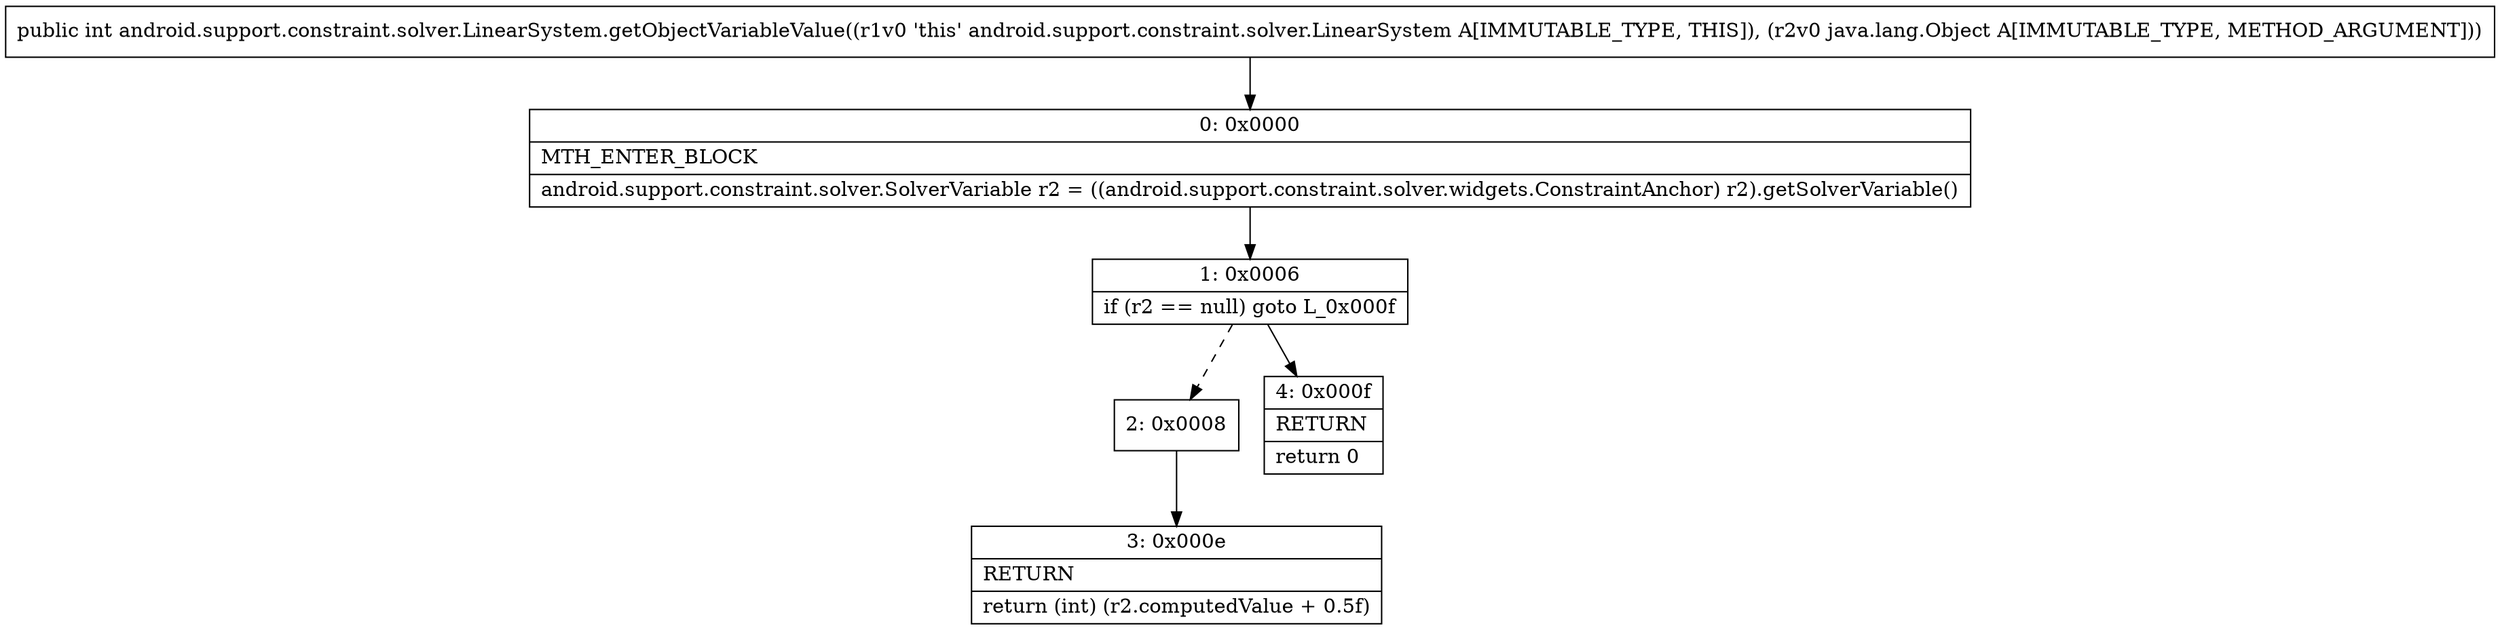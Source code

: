 digraph "CFG forandroid.support.constraint.solver.LinearSystem.getObjectVariableValue(Ljava\/lang\/Object;)I" {
Node_0 [shape=record,label="{0\:\ 0x0000|MTH_ENTER_BLOCK\l|android.support.constraint.solver.SolverVariable r2 = ((android.support.constraint.solver.widgets.ConstraintAnchor) r2).getSolverVariable()\l}"];
Node_1 [shape=record,label="{1\:\ 0x0006|if (r2 == null) goto L_0x000f\l}"];
Node_2 [shape=record,label="{2\:\ 0x0008}"];
Node_3 [shape=record,label="{3\:\ 0x000e|RETURN\l|return (int) (r2.computedValue + 0.5f)\l}"];
Node_4 [shape=record,label="{4\:\ 0x000f|RETURN\l|return 0\l}"];
MethodNode[shape=record,label="{public int android.support.constraint.solver.LinearSystem.getObjectVariableValue((r1v0 'this' android.support.constraint.solver.LinearSystem A[IMMUTABLE_TYPE, THIS]), (r2v0 java.lang.Object A[IMMUTABLE_TYPE, METHOD_ARGUMENT])) }"];
MethodNode -> Node_0;
Node_0 -> Node_1;
Node_1 -> Node_2[style=dashed];
Node_1 -> Node_4;
Node_2 -> Node_3;
}

